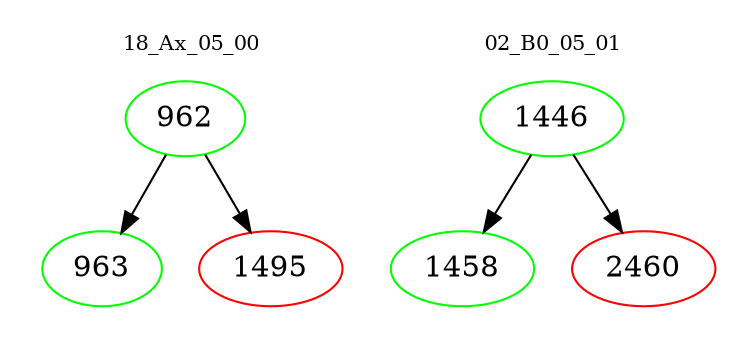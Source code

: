 digraph{
subgraph cluster_0 {
color = white
label = "18_Ax_05_00";
fontsize=10;
T0_962 [label="962", color="green"]
T0_962 -> T0_963 [color="black"]
T0_963 [label="963", color="green"]
T0_962 -> T0_1495 [color="black"]
T0_1495 [label="1495", color="red"]
}
subgraph cluster_1 {
color = white
label = "02_B0_05_01";
fontsize=10;
T1_1446 [label="1446", color="green"]
T1_1446 -> T1_1458 [color="black"]
T1_1458 [label="1458", color="green"]
T1_1446 -> T1_2460 [color="black"]
T1_2460 [label="2460", color="red"]
}
}
